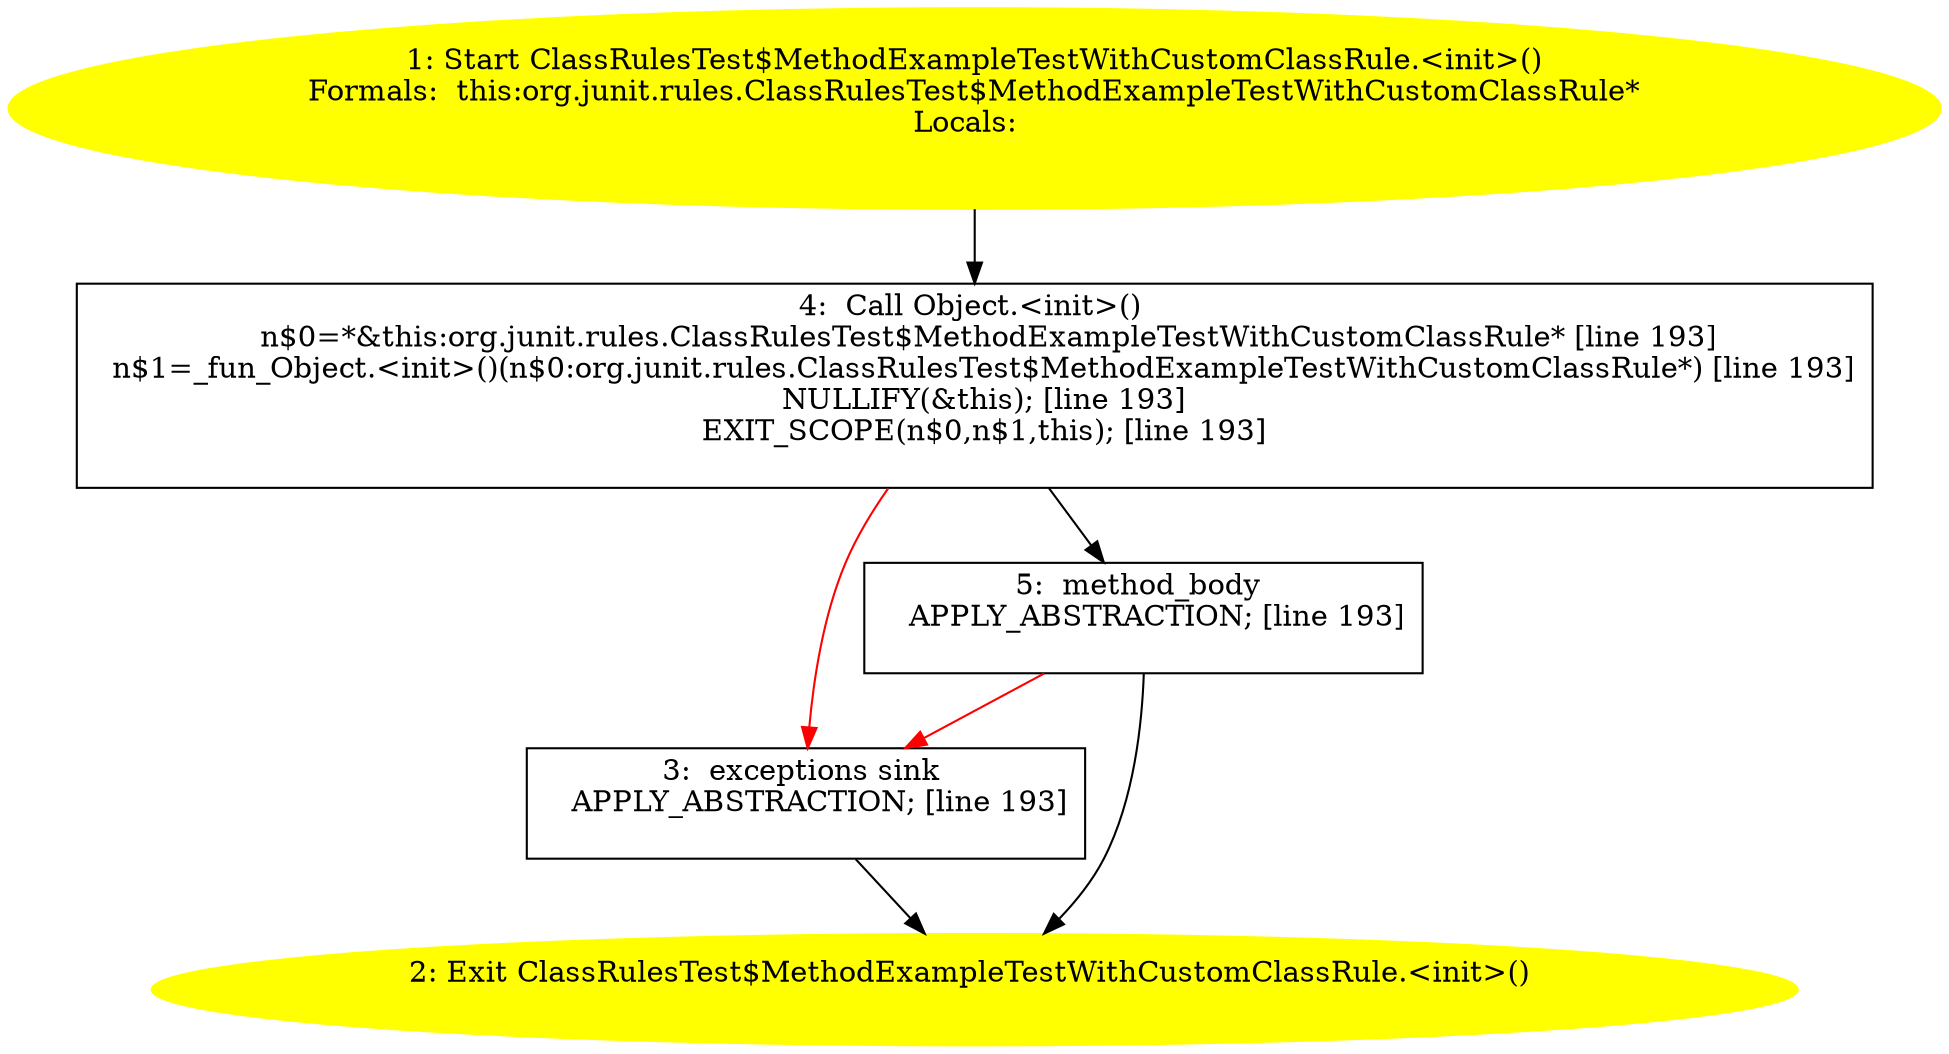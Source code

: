 /* @generated */
digraph cfg {
"org.junit.rules.ClassRulesTest$MethodExampleTestWithCustomClassRule.<init>().c372ef97285bb9c0c1e919be43ad544e_1" [label="1: Start ClassRulesTest$MethodExampleTestWithCustomClassRule.<init>()\nFormals:  this:org.junit.rules.ClassRulesTest$MethodExampleTestWithCustomClassRule*\nLocals:  \n  " color=yellow style=filled]
	

	 "org.junit.rules.ClassRulesTest$MethodExampleTestWithCustomClassRule.<init>().c372ef97285bb9c0c1e919be43ad544e_1" -> "org.junit.rules.ClassRulesTest$MethodExampleTestWithCustomClassRule.<init>().c372ef97285bb9c0c1e919be43ad544e_4" ;
"org.junit.rules.ClassRulesTest$MethodExampleTestWithCustomClassRule.<init>().c372ef97285bb9c0c1e919be43ad544e_2" [label="2: Exit ClassRulesTest$MethodExampleTestWithCustomClassRule.<init>() \n  " color=yellow style=filled]
	

"org.junit.rules.ClassRulesTest$MethodExampleTestWithCustomClassRule.<init>().c372ef97285bb9c0c1e919be43ad544e_3" [label="3:  exceptions sink \n   APPLY_ABSTRACTION; [line 193]\n " shape="box"]
	

	 "org.junit.rules.ClassRulesTest$MethodExampleTestWithCustomClassRule.<init>().c372ef97285bb9c0c1e919be43ad544e_3" -> "org.junit.rules.ClassRulesTest$MethodExampleTestWithCustomClassRule.<init>().c372ef97285bb9c0c1e919be43ad544e_2" ;
"org.junit.rules.ClassRulesTest$MethodExampleTestWithCustomClassRule.<init>().c372ef97285bb9c0c1e919be43ad544e_4" [label="4:  Call Object.<init>() \n   n$0=*&this:org.junit.rules.ClassRulesTest$MethodExampleTestWithCustomClassRule* [line 193]\n  n$1=_fun_Object.<init>()(n$0:org.junit.rules.ClassRulesTest$MethodExampleTestWithCustomClassRule*) [line 193]\n  NULLIFY(&this); [line 193]\n  EXIT_SCOPE(n$0,n$1,this); [line 193]\n " shape="box"]
	

	 "org.junit.rules.ClassRulesTest$MethodExampleTestWithCustomClassRule.<init>().c372ef97285bb9c0c1e919be43ad544e_4" -> "org.junit.rules.ClassRulesTest$MethodExampleTestWithCustomClassRule.<init>().c372ef97285bb9c0c1e919be43ad544e_5" ;
	 "org.junit.rules.ClassRulesTest$MethodExampleTestWithCustomClassRule.<init>().c372ef97285bb9c0c1e919be43ad544e_4" -> "org.junit.rules.ClassRulesTest$MethodExampleTestWithCustomClassRule.<init>().c372ef97285bb9c0c1e919be43ad544e_3" [color="red" ];
"org.junit.rules.ClassRulesTest$MethodExampleTestWithCustomClassRule.<init>().c372ef97285bb9c0c1e919be43ad544e_5" [label="5:  method_body \n   APPLY_ABSTRACTION; [line 193]\n " shape="box"]
	

	 "org.junit.rules.ClassRulesTest$MethodExampleTestWithCustomClassRule.<init>().c372ef97285bb9c0c1e919be43ad544e_5" -> "org.junit.rules.ClassRulesTest$MethodExampleTestWithCustomClassRule.<init>().c372ef97285bb9c0c1e919be43ad544e_2" ;
	 "org.junit.rules.ClassRulesTest$MethodExampleTestWithCustomClassRule.<init>().c372ef97285bb9c0c1e919be43ad544e_5" -> "org.junit.rules.ClassRulesTest$MethodExampleTestWithCustomClassRule.<init>().c372ef97285bb9c0c1e919be43ad544e_3" [color="red" ];
}
